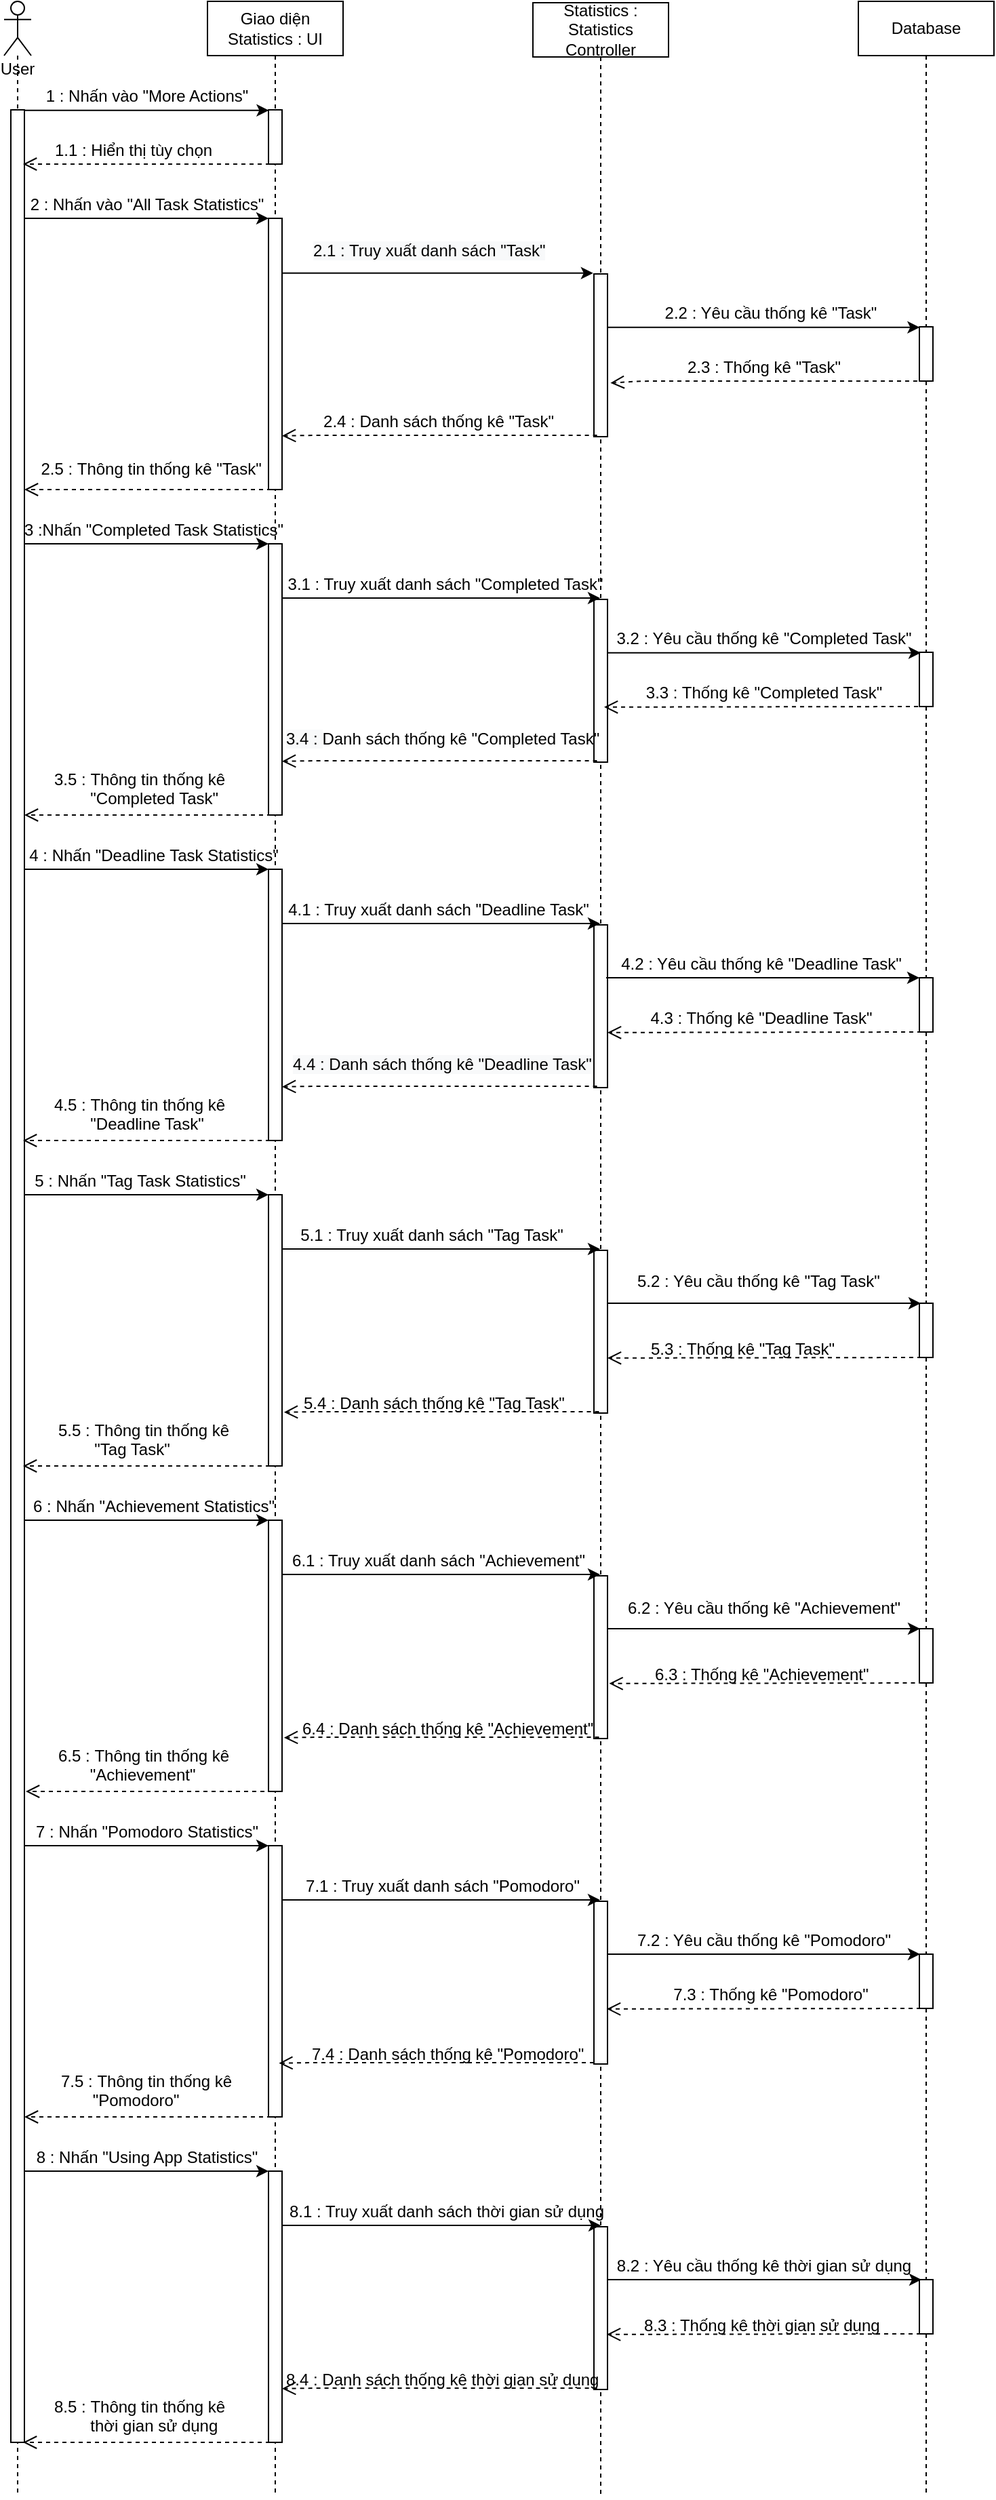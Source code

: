<mxfile version="13.6.5">
    <diagram name="Page-1" id="52a04d89-c75d-2922-d76d-85b35f80e030">
        <mxGraphModel dx="990" dy="585" grid="1" gridSize="10" guides="1" tooltips="1" connect="1" arrows="1" fold="1" page="1" pageScale="1" pageWidth="1100" pageHeight="850" background="#ffffff" math="0" shadow="0">
            <root>
                <mxCell id="0"/>
                <mxCell id="1" parent="0"/>
                <mxCell id="249" value="Database" style="shape=umlLifeline;perimeter=lifelinePerimeter;whiteSpace=wrap;html=1;container=1;collapsible=0;recursiveResize=0;outlineConnect=0;" parent="1" vertex="1">
                    <mxGeometry x="720" y="80" width="100" height="1840" as="geometry"/>
                </mxCell>
                <mxCell id="278" value="" style="html=1;points=[];perimeter=orthogonalPerimeter;" parent="249" vertex="1">
                    <mxGeometry x="45" y="240" width="10" height="40" as="geometry"/>
                </mxCell>
                <mxCell id="295" value="" style="html=1;points=[];perimeter=orthogonalPerimeter;" parent="249" vertex="1">
                    <mxGeometry x="45" y="480" width="10" height="40" as="geometry"/>
                </mxCell>
                <mxCell id="428" value="" style="html=1;points=[];perimeter=orthogonalPerimeter;" parent="249" vertex="1">
                    <mxGeometry x="45" y="720" width="10" height="40" as="geometry"/>
                </mxCell>
                <mxCell id="439" value="" style="html=1;points=[];perimeter=orthogonalPerimeter;" parent="249" vertex="1">
                    <mxGeometry x="45" y="960" width="10" height="40" as="geometry"/>
                </mxCell>
                <mxCell id="453" value="" style="html=1;points=[];perimeter=orthogonalPerimeter;" parent="249" vertex="1">
                    <mxGeometry x="45" y="1200" width="10" height="40" as="geometry"/>
                </mxCell>
                <mxCell id="465" value="" style="html=1;points=[];perimeter=orthogonalPerimeter;" parent="249" vertex="1">
                    <mxGeometry x="45" y="1440" width="10" height="40" as="geometry"/>
                </mxCell>
                <mxCell id="477" value="" style="html=1;points=[];perimeter=orthogonalPerimeter;" parent="249" vertex="1">
                    <mxGeometry x="45" y="1680" width="10" height="40" as="geometry"/>
                </mxCell>
                <mxCell id="251" value="User" style="shape=umlLifeline;participant=umlActor;perimeter=lifelinePerimeter;whiteSpace=wrap;html=1;container=1;collapsible=0;recursiveResize=0;verticalAlign=top;spacingTop=36;outlineConnect=0;" parent="1" vertex="1">
                    <mxGeometry x="90" y="80" width="20" height="1840" as="geometry"/>
                </mxCell>
                <mxCell id="259" value="" style="html=1;points=[];perimeter=orthogonalPerimeter;" parent="251" vertex="1">
                    <mxGeometry x="5" y="80" width="10" height="1720" as="geometry"/>
                </mxCell>
                <mxCell id="257" value="Giao diện Statistics : UI" style="shape=umlLifeline;perimeter=lifelinePerimeter;whiteSpace=wrap;html=1;container=1;collapsible=0;recursiveResize=0;outlineConnect=0;" parent="1" vertex="1">
                    <mxGeometry x="240" y="80" width="100" height="1840" as="geometry"/>
                </mxCell>
                <mxCell id="262" value="" style="html=1;points=[];perimeter=orthogonalPerimeter;" parent="257" vertex="1">
                    <mxGeometry x="45" y="80" width="10" height="40" as="geometry"/>
                </mxCell>
                <mxCell id="289" value="" style="html=1;points=[];perimeter=orthogonalPerimeter;" parent="257" vertex="1">
                    <mxGeometry x="45" y="400" width="10" height="200" as="geometry"/>
                </mxCell>
                <mxCell id="392" value="" style="html=1;points=[];perimeter=orthogonalPerimeter;" parent="257" vertex="1">
                    <mxGeometry x="45" y="160" width="10" height="200" as="geometry"/>
                </mxCell>
                <mxCell id="423" value="" style="html=1;points=[];perimeter=orthogonalPerimeter;" parent="257" vertex="1">
                    <mxGeometry x="45" y="640" width="10" height="200" as="geometry"/>
                </mxCell>
                <mxCell id="433" value="" style="html=1;points=[];perimeter=orthogonalPerimeter;" parent="257" vertex="1">
                    <mxGeometry x="45" y="880" width="10" height="200" as="geometry"/>
                </mxCell>
                <mxCell id="450" value="" style="html=1;points=[];perimeter=orthogonalPerimeter;" parent="257" vertex="1">
                    <mxGeometry x="45" y="1120" width="10" height="200" as="geometry"/>
                </mxCell>
                <mxCell id="461" value="" style="html=1;points=[];perimeter=orthogonalPerimeter;" parent="257" vertex="1">
                    <mxGeometry x="45" y="1360" width="10" height="200" as="geometry"/>
                </mxCell>
                <mxCell id="473" value="" style="html=1;points=[];perimeter=orthogonalPerimeter;" parent="257" vertex="1">
                    <mxGeometry x="45" y="1600" width="10" height="200" as="geometry"/>
                </mxCell>
                <mxCell id="258" value="Statistics&lt;span&gt;&amp;nbsp;: Statistics Controller&lt;/span&gt;" style="shape=umlLifeline;perimeter=lifelinePerimeter;whiteSpace=wrap;html=1;container=1;collapsible=0;recursiveResize=0;outlineConnect=0;" parent="1" vertex="1">
                    <mxGeometry x="480" y="81" width="100" height="1840" as="geometry"/>
                </mxCell>
                <mxCell id="277" value="" style="html=1;points=[];perimeter=orthogonalPerimeter;" parent="258" vertex="1">
                    <mxGeometry x="45" y="200" width="10" height="120" as="geometry"/>
                </mxCell>
                <mxCell id="292" value="" style="html=1;points=[];perimeter=orthogonalPerimeter;" parent="258" vertex="1">
                    <mxGeometry x="45" y="440" width="10" height="120" as="geometry"/>
                </mxCell>
                <mxCell id="425" value="" style="html=1;points=[];perimeter=orthogonalPerimeter;" parent="258" vertex="1">
                    <mxGeometry x="45" y="680" width="10" height="120" as="geometry"/>
                </mxCell>
                <mxCell id="435" value="" style="html=1;points=[];perimeter=orthogonalPerimeter;" parent="258" vertex="1">
                    <mxGeometry x="45" y="920" width="10" height="120" as="geometry"/>
                </mxCell>
                <mxCell id="452" value="" style="html=1;points=[];perimeter=orthogonalPerimeter;" parent="258" vertex="1">
                    <mxGeometry x="45" y="1160" width="10" height="120" as="geometry"/>
                </mxCell>
                <mxCell id="462" value="" style="html=1;points=[];perimeter=orthogonalPerimeter;" parent="258" vertex="1">
                    <mxGeometry x="45" y="1400" width="10" height="120" as="geometry"/>
                </mxCell>
                <mxCell id="474" value="" style="html=1;points=[];perimeter=orthogonalPerimeter;" parent="258" vertex="1">
                    <mxGeometry x="45" y="1640" width="10" height="120" as="geometry"/>
                </mxCell>
                <mxCell id="265" style="edgeStyle=none;rounded=0;orthogonalLoop=1;jettySize=auto;html=1;entryX=0.02;entryY=0.01;entryDx=0;entryDy=0;entryPerimeter=0;" parent="1" source="259" target="262" edge="1">
                    <mxGeometry relative="1" as="geometry"/>
                </mxCell>
                <mxCell id="266" value="&lt;span style=&quot;color: rgba(0 , 0 , 0 , 0) ; font-family: monospace ; font-size: 0px&quot;&gt;%3CmxGraphModel%3E%3Croot%3E%3CmxCell%20id%3D%220%22%2F%3E%3CmxCell%20id%3D%221%22%20parent%3D%220%22%2F%3E%3CmxCell%20id%3D%222%22%20value%3D%22%22%20style%3D%22html%3D1%3Bpoints%3D%5B%5D%3Bperimeter%3DorthogonalPerimeter%3B%22%20vertex%3D%221%22%20parent%3D%221%22%3E%3CmxGeometry%20x%3D%2295%22%20y%3D%22160%22%20width%3D%2210%22%20height%3D%2240%22%20as%3D%22geometry%22%2F%3E%3C%2FmxCell%3E%3C%2Froot%3E%3C%2FmxGraphModel%3E&lt;/span&gt;" style="text;html=1;align=center;verticalAlign=middle;resizable=0;points=[];autosize=1;" parent="1" vertex="1">
                    <mxGeometry x="170" y="130" width="20" height="20" as="geometry"/>
                </mxCell>
                <mxCell id="267" value="1 : Nhấn vào &quot;More Actions&quot;" style="text;html=1;align=center;verticalAlign=middle;resizable=0;points=[];autosize=1;" parent="1" vertex="1">
                    <mxGeometry x="110" y="140" width="170" height="20" as="geometry"/>
                </mxCell>
                <mxCell id="270" value="1.1 : Hiển thị tùy chọn" style="text;html=1;align=center;verticalAlign=middle;resizable=0;points=[];autosize=1;" parent="1" vertex="1">
                    <mxGeometry x="120" y="180" width="130" height="20" as="geometry"/>
                </mxCell>
                <mxCell id="272" value="&lt;span style=&quot;color: rgba(0 , 0 , 0 , 0) ; font-family: monospace ; font-size: 0px&quot;&gt;%3CmxGraphModel%3E%3Croot%3E%3CmxCell%20id%3D%220%22%2F%3E%3CmxCell%20id%3D%221%22%20parent%3D%220%22%2F%3E%3CmxCell%20id%3D%222%22%20value%3D%22luaChonCuaNguoiDung()%22%20style%3D%22text%3Bhtml%3D1%3Balign%3Dcenter%3BverticalAlign%3Dmiddle%3Bresizable%3D0%3Bpoints%3D%5B%5D%3Bautosize%3D1%3B%22%20vertex%3D%221%22%20parent%3D%221%22%3E%3CmxGeometry%20x%3D%22115%22%20y%3D%22340%22%20width%3D%22150%22%20height%3D%2220%22%20as%3D%22geometry%22%2F%3E%3C%2FmxCell%3E%3C%2Froot%3E%3C%2FmxGraphModel%3E&lt;/span&gt;" style="text;html=1;align=center;verticalAlign=middle;resizable=0;points=[];autosize=1;" parent="1" vertex="1">
                    <mxGeometry x="190" y="220" width="20" height="20" as="geometry"/>
                </mxCell>
                <mxCell id="273" value="2 : Nhấn vào &quot;All Task Statistics&quot;" style="text;html=1;align=center;verticalAlign=middle;resizable=0;points=[];autosize=1;" parent="1" vertex="1">
                    <mxGeometry x="100" y="220" width="190" height="20" as="geometry"/>
                </mxCell>
                <mxCell id="275" style="edgeStyle=none;rounded=0;orthogonalLoop=1;jettySize=auto;html=1;entryX=-0.06;entryY=1.01;entryDx=0;entryDy=0;entryPerimeter=0;exitX=0.98;exitY=0.202;exitDx=0;exitDy=0;exitPerimeter=0;" parent="1" source="392" edge="1">
                    <mxGeometry relative="1" as="geometry">
                        <mxPoint x="524.4" y="280.4" as="targetPoint"/>
                        <mxPoint x="300" y="280" as="sourcePoint"/>
                    </mxGeometry>
                </mxCell>
                <mxCell id="279" style="edgeStyle=none;rounded=0;orthogonalLoop=1;jettySize=auto;html=1;entryX=0.02;entryY=0.01;entryDx=0;entryDy=0;entryPerimeter=0;" parent="1" source="277" target="278" edge="1">
                    <mxGeometry relative="1" as="geometry">
                        <mxPoint x="750" y="323" as="targetPoint"/>
                    </mxGeometry>
                </mxCell>
                <mxCell id="281" value="2.2 : Yêu cầu thống kê &quot;Task&quot;" style="text;html=1;align=center;verticalAlign=middle;resizable=0;points=[];autosize=1;" parent="1" vertex="1">
                    <mxGeometry x="570" y="300" width="170" height="20" as="geometry"/>
                </mxCell>
                <mxCell id="284" value="" style="html=1;verticalAlign=bottom;endArrow=open;dashed=1;endSize=8;entryX=1.22;entryY=0.67;entryDx=0;entryDy=0;entryPerimeter=0;" parent="1" source="249" target="277" edge="1">
                    <mxGeometry relative="1" as="geometry">
                        <mxPoint x="640" y="360" as="sourcePoint"/>
                        <mxPoint x="540" y="360" as="targetPoint"/>
                        <Array as="points">
                            <mxPoint x="560" y="360"/>
                        </Array>
                    </mxGeometry>
                </mxCell>
                <mxCell id="285" value="2.3 : Thống kê &quot;Task&quot;" style="text;html=1;align=center;verticalAlign=middle;resizable=0;points=[];autosize=1;" parent="1" vertex="1">
                    <mxGeometry x="585" y="340" width="130" height="20" as="geometry"/>
                </mxCell>
                <mxCell id="288" value="2.5 :&amp;nbsp;&lt;span style=&quot;font-family: &amp;#34;helvetica&amp;#34; ; text-align: left&quot;&gt;Thông tin&amp;nbsp;&lt;/span&gt;&lt;span style=&quot;font-family: &amp;#34;helvetica&amp;#34; ; text-align: left&quot;&gt;thống kê&lt;/span&gt;&amp;nbsp;&quot;Task&quot;" style="text;html=1;align=center;verticalAlign=middle;resizable=0;points=[];autosize=1;" parent="1" vertex="1">
                    <mxGeometry x="107.5" y="415" width="180" height="20" as="geometry"/>
                </mxCell>
                <mxCell id="290" style="edgeStyle=none;rounded=0;orthogonalLoop=1;jettySize=auto;html=1;" parent="1" target="289" edge="1">
                    <mxGeometry relative="1" as="geometry">
                        <mxPoint x="105" y="480" as="sourcePoint"/>
                    </mxGeometry>
                </mxCell>
                <mxCell id="291" value="3 :Nhấn &quot;Completed Task Statistics&quot;" style="text;html=1;align=center;verticalAlign=middle;resizable=0;points=[];autosize=1;" parent="1" vertex="1">
                    <mxGeometry x="95" y="460" width="210" height="20" as="geometry"/>
                </mxCell>
                <mxCell id="293" style="edgeStyle=none;rounded=0;orthogonalLoop=1;jettySize=auto;html=1;" parent="1" source="289" target="258" edge="1">
                    <mxGeometry relative="1" as="geometry">
                        <mxPoint x="530" y="530" as="targetPoint"/>
                        <Array as="points">
                            <mxPoint x="410" y="520"/>
                        </Array>
                    </mxGeometry>
                </mxCell>
                <mxCell id="294" value="&lt;span style=&quot;font-family: &amp;#34;helvetica&amp;#34;&quot;&gt;3.1 : Truy xuất danh sách &quot;Completed Task&quot;&lt;/span&gt;" style="text;html=1;align=center;verticalAlign=middle;resizable=0;points=[];autosize=1;" parent="1" vertex="1">
                    <mxGeometry x="290" y="500" width="250" height="20" as="geometry"/>
                </mxCell>
                <mxCell id="296" style="edgeStyle=none;rounded=0;orthogonalLoop=1;jettySize=auto;html=1;entryX=0.1;entryY=0.01;entryDx=0;entryDy=0;entryPerimeter=0;" parent="1" source="292" target="295" edge="1">
                    <mxGeometry relative="1" as="geometry"/>
                </mxCell>
                <mxCell id="297" value="3.2 : Yêu cầu thống kê &quot;Completed Task&quot;" style="text;html=1;align=center;verticalAlign=middle;resizable=0;points=[];autosize=1;" parent="1" vertex="1">
                    <mxGeometry x="535" y="540" width="230" height="20" as="geometry"/>
                </mxCell>
                <mxCell id="300" value="" style="html=1;verticalAlign=bottom;endArrow=open;dashed=1;endSize=8;entryX=0.58;entryY=0.01;entryDx=0;entryDy=0;entryPerimeter=0;" parent="1" edge="1">
                    <mxGeometry relative="1" as="geometry">
                        <mxPoint x="770" y="600" as="sourcePoint"/>
                        <mxPoint x="532.5" y="600.4" as="targetPoint"/>
                        <Array as="points"/>
                    </mxGeometry>
                </mxCell>
                <mxCell id="302" value="3.3 : Thống kê &quot;Completed Task&quot;" style="text;html=1;align=center;verticalAlign=middle;resizable=0;points=[];autosize=1;" parent="1" vertex="1">
                    <mxGeometry x="555" y="580" width="190" height="20" as="geometry"/>
                </mxCell>
                <mxCell id="387" value="" style="html=1;verticalAlign=bottom;endArrow=open;dashed=1;endSize=8;" parent="1" edge="1">
                    <mxGeometry relative="1" as="geometry">
                        <mxPoint x="286" y="200" as="sourcePoint"/>
                        <mxPoint x="104" y="200" as="targetPoint"/>
                        <Array as="points"/>
                    </mxGeometry>
                </mxCell>
                <mxCell id="389" style="edgeStyle=none;rounded=0;orthogonalLoop=1;jettySize=auto;html=1;entryX=0.02;entryY=0.01;entryDx=0;entryDy=0;entryPerimeter=0;" parent="1" edge="1">
                    <mxGeometry relative="1" as="geometry">
                        <mxPoint x="104.8" y="240.0" as="sourcePoint"/>
                        <mxPoint x="285.0" y="240.0" as="targetPoint"/>
                    </mxGeometry>
                </mxCell>
                <mxCell id="390" value="" style="html=1;verticalAlign=bottom;endArrow=open;dashed=1;endSize=8;" parent="1" edge="1">
                    <mxGeometry relative="1" as="geometry">
                        <mxPoint x="287" y="440" as="sourcePoint"/>
                        <mxPoint x="105" y="440" as="targetPoint"/>
                        <Array as="points"/>
                    </mxGeometry>
                </mxCell>
                <mxCell id="399" value="&lt;span style=&quot;text-align: center&quot;&gt;3.5 :&amp;nbsp;&lt;/span&gt;&lt;span style=&quot;font-family: &amp;#34;helvetica&amp;#34;&quot;&gt;Thông tin&amp;nbsp;&lt;/span&gt;&lt;span style=&quot;font-family: &amp;#34;helvetica&amp;#34;&quot;&gt;thống kê&amp;nbsp; &amp;nbsp; &amp;nbsp; &amp;nbsp; &amp;nbsp; &amp;nbsp; &quot;Completed Task&quot;&lt;/span&gt;" style="text;whiteSpace=wrap;html=1;" parent="1" vertex="1">
                    <mxGeometry x="125" y="640" width="140" height="40" as="geometry"/>
                </mxCell>
                <mxCell id="400" value="" style="html=1;verticalAlign=bottom;endArrow=open;dashed=1;endSize=8;" parent="1" edge="1">
                    <mxGeometry relative="1" as="geometry">
                        <mxPoint x="287" y="680" as="sourcePoint"/>
                        <mxPoint x="105" y="680" as="targetPoint"/>
                        <Array as="points"/>
                    </mxGeometry>
                </mxCell>
                <mxCell id="418" value="" style="html=1;verticalAlign=bottom;endArrow=open;dashed=1;endSize=8;entryX=1.22;entryY=0.67;entryDx=0;entryDy=0;entryPerimeter=0;" parent="1" edge="1">
                    <mxGeometry relative="1" as="geometry">
                        <mxPoint x="527.3" y="400" as="sourcePoint"/>
                        <mxPoint x="295.0" y="400.4" as="targetPoint"/>
                        <Array as="points">
                            <mxPoint x="317.8" y="400"/>
                        </Array>
                    </mxGeometry>
                </mxCell>
                <mxCell id="419" value="2.4 : Danh sách thống kê &quot;Task&quot;" style="text;html=1;align=center;verticalAlign=middle;resizable=0;points=[];autosize=1;" parent="1" vertex="1">
                    <mxGeometry x="315" y="380" width="190" height="20" as="geometry"/>
                </mxCell>
                <mxCell id="421" value="" style="html=1;verticalAlign=bottom;endArrow=open;dashed=1;endSize=8;entryX=1.22;entryY=0.67;entryDx=0;entryDy=0;entryPerimeter=0;" parent="1" edge="1">
                    <mxGeometry relative="1" as="geometry">
                        <mxPoint x="527.3" y="640" as="sourcePoint"/>
                        <mxPoint x="295" y="640.4" as="targetPoint"/>
                        <Array as="points">
                            <mxPoint x="317.8" y="640"/>
                        </Array>
                    </mxGeometry>
                </mxCell>
                <mxCell id="306" value="4 : Nhấn &quot;Deadline Task Statistics&quot;" style="text;html=1;align=center;verticalAlign=middle;resizable=0;points=[];autosize=1;" parent="1" vertex="1">
                    <mxGeometry x="100" y="700" width="200" height="20" as="geometry"/>
                </mxCell>
                <mxCell id="314" value="4.2 : Yêu cầu thống kê &quot;Deadline Task&quot;" style="text;html=1;align=center;verticalAlign=middle;resizable=0;points=[];autosize=1;" parent="1" vertex="1">
                    <mxGeometry x="537.5" y="780" width="220" height="20" as="geometry"/>
                </mxCell>
                <mxCell id="318" value="4.3 : Thống kê &quot;Deadline Task&quot;" style="text;html=1;align=center;verticalAlign=middle;resizable=0;points=[];autosize=1;" parent="1" vertex="1">
                    <mxGeometry x="557.5" y="820" width="180" height="20" as="geometry"/>
                </mxCell>
                <mxCell id="322" value="5 : Nhấn &quot;Tag Task Statistics&quot;" style="text;html=1;align=center;verticalAlign=middle;resizable=0;points=[];autosize=1;" parent="1" vertex="1">
                    <mxGeometry x="105" y="940" width="170" height="20" as="geometry"/>
                </mxCell>
                <mxCell id="325" value="&lt;span style=&quot;font-family: &amp;#34;helvetica&amp;#34;&quot;&gt;5.1 : Truy xuất danh sách &quot;Tag Task&quot;&lt;/span&gt;" style="text;html=1;align=center;verticalAlign=middle;resizable=0;points=[];autosize=1;" parent="1" vertex="1">
                    <mxGeometry x="300" y="980" width="210" height="20" as="geometry"/>
                </mxCell>
                <mxCell id="328" value="&lt;span style=&quot;text-align: center&quot;&gt;5.2 : Yêu cầu thống kê &quot;Tag Task&quot;&lt;/span&gt;" style="text;whiteSpace=wrap;html=1;" parent="1" vertex="1">
                    <mxGeometry x="555" y="1010" width="210" height="30" as="geometry"/>
                </mxCell>
                <mxCell id="335" value="6 : Nhấn &quot;Achievement Statistics&quot;" style="text;html=1;align=center;verticalAlign=middle;resizable=0;points=[];autosize=1;" parent="1" vertex="1">
                    <mxGeometry x="105" y="1180" width="190" height="20" as="geometry"/>
                </mxCell>
                <mxCell id="348" value="&lt;span style=&quot;font-family: &amp;#34;helvetica&amp;#34;&quot;&gt;6.1 : Truy xuất danh sách &quot;Achievement&quot;&lt;/span&gt;" style="text;html=1;align=center;verticalAlign=middle;resizable=0;points=[];autosize=1;" parent="1" vertex="1">
                    <mxGeometry x="295" y="1220" width="230" height="20" as="geometry"/>
                </mxCell>
                <mxCell id="351" value="&lt;span&gt;6.2 : Yêu cầu thống kê &quot;Achievement&quot;&lt;/span&gt;" style="text;html=1;align=center;verticalAlign=middle;resizable=0;points=[];autosize=1;" parent="1" vertex="1">
                    <mxGeometry x="540" y="1255" width="220" height="20" as="geometry"/>
                </mxCell>
                <mxCell id="355" value="&lt;span style=&quot;text-align: center&quot;&gt;6.3 : Thống kê &quot;Achievement&quot;&lt;/span&gt;" style="text;whiteSpace=wrap;html=1;" parent="1" vertex="1">
                    <mxGeometry x="567.5" y="1300" width="185" height="30" as="geometry"/>
                </mxCell>
                <mxCell id="359" value="&lt;span style=&quot;color: rgba(0 , 0 , 0 , 0) ; font-family: monospace ; font-size: 0px&quot;&gt;%3CmxGraphModel%3E%3Croot%3E%3CmxCell%20id%3D%220%22%2F%3E%3CmxCell%20id%3D%221%22%20parent%3D%220%22%2F%3E%3CmxCell%20id%3D%222%22%20value%3D%22%22%20style%3D%22html%3D1%3Bpoints%3D%5B%5D%3Bperimeter%3DorthogonalPerimeter%3B%22%20vertex%3D%221%22%20parent%3D%221%22%3E%3CmxGeometry%20x%3D%2295%22%20y%3D%221200%22%20width%3D%2210%22%20height%3D%2240%22%20as%3D%22geometry%22%2F%3E%3C%2FmxCell%3E%3C%2Froot%3E%3C%2FmxGraphModel%3E&lt;/span&gt;" style="text;html=1;align=center;verticalAlign=middle;resizable=0;points=[];autosize=1;" parent="1" vertex="1">
                    <mxGeometry x="167" y="1770" width="20" height="20" as="geometry"/>
                </mxCell>
                <mxCell id="360" value="7 : Nhấn &quot;Pomodoro Statistics&quot;" style="text;html=1;align=center;verticalAlign=middle;resizable=0;points=[];autosize=1;" parent="1" vertex="1">
                    <mxGeometry x="105" y="1420" width="180" height="20" as="geometry"/>
                </mxCell>
                <mxCell id="363" value="&lt;span style=&quot;font-family: &amp;#34;helvetica&amp;#34;&quot;&gt;7.1 : Truy xuất danh sách &quot;Pomodoro&quot;&lt;/span&gt;" style="text;html=1;align=center;verticalAlign=middle;resizable=0;points=[];autosize=1;" parent="1" vertex="1">
                    <mxGeometry x="302.5" y="1460" width="220" height="20" as="geometry"/>
                </mxCell>
                <mxCell id="367" value="7.2 : Yêu cầu thống kê &quot;Pomodoro&quot;" style="text;html=1;align=center;verticalAlign=middle;resizable=0;points=[];autosize=1;" parent="1" vertex="1">
                    <mxGeometry x="550" y="1500" width="200" height="20" as="geometry"/>
                </mxCell>
                <mxCell id="371" value="&lt;span&gt;7.3 : Thống kê &quot;Pomodoro&quot;&lt;/span&gt;" style="text;html=1;align=center;verticalAlign=middle;resizable=0;points=[];autosize=1;" parent="1" vertex="1">
                    <mxGeometry x="575" y="1540" width="160" height="20" as="geometry"/>
                </mxCell>
                <mxCell id="375" value="8 : Nhấn &quot;Using App Statistics&quot;" style="text;html=1;align=center;verticalAlign=middle;resizable=0;points=[];autosize=1;" parent="1" vertex="1">
                    <mxGeometry x="105" y="1660" width="180" height="20" as="geometry"/>
                </mxCell>
                <mxCell id="379" value="&lt;span style=&quot;font-family: &amp;#34;helvetica&amp;#34;&quot;&gt;8.1 : Truy xuất danh sách thời gian sử dụng&lt;/span&gt;" style="text;html=1;align=center;verticalAlign=middle;resizable=0;points=[];autosize=1;" parent="1" vertex="1">
                    <mxGeometry x="290.63" y="1700" width="250" height="20" as="geometry"/>
                </mxCell>
                <mxCell id="382" value="8.2 : Yêu cầu thống kê thời gian sử dụng" style="text;html=1;align=center;verticalAlign=middle;resizable=0;points=[];autosize=1;" parent="1" vertex="1">
                    <mxGeometry x="535" y="1740" width="230" height="20" as="geometry"/>
                </mxCell>
                <mxCell id="402" value="&lt;span style=&quot;text-align: center&quot;&gt;4.5 :&amp;nbsp;&lt;/span&gt;&lt;span style=&quot;font-family: &amp;#34;helvetica&amp;#34;&quot;&gt;Thông tin&amp;nbsp;&lt;/span&gt;&lt;span style=&quot;font-family: &amp;#34;helvetica&amp;#34;&quot;&gt;thống kê&amp;nbsp; &amp;nbsp; &amp;nbsp; &amp;nbsp; &amp;nbsp; &amp;nbsp; &amp;nbsp; &quot;Deadline Task&quot;&lt;/span&gt;" style="text;whiteSpace=wrap;html=1;" parent="1" vertex="1">
                    <mxGeometry x="125" y="880" width="150" height="30" as="geometry"/>
                </mxCell>
                <mxCell id="403" value="" style="html=1;verticalAlign=bottom;endArrow=open;dashed=1;endSize=8;" parent="1" edge="1">
                    <mxGeometry relative="1" as="geometry">
                        <mxPoint x="286" y="920" as="sourcePoint"/>
                        <mxPoint x="104" y="920" as="targetPoint"/>
                        <Array as="points"/>
                    </mxGeometry>
                </mxCell>
                <mxCell id="416" value="&lt;span style=&quot;text-align: center&quot;&gt;8.3 : Thống kê thời gian sử dụng&lt;/span&gt;" style="text;whiteSpace=wrap;html=1;" parent="1" vertex="1">
                    <mxGeometry x="560" y="1780" width="180" height="30" as="geometry"/>
                </mxCell>
                <mxCell id="310" value="&lt;span style=&quot;font-family: &amp;#34;helvetica&amp;#34;&quot;&gt;4.1 : Truy xuất danh sách &quot;Deadline Task&quot;&lt;/span&gt;" style="text;html=1;align=center;verticalAlign=middle;resizable=0;points=[];autosize=1;" parent="1" vertex="1">
                    <mxGeometry x="290" y="740" width="240" height="20" as="geometry"/>
                </mxCell>
                <mxCell id="422" value="&lt;span style=&quot;color: rgb(0 , 0 , 0) ; font-family: &amp;#34;helvetica&amp;#34; ; font-size: 12px ; font-style: normal ; font-weight: 400 ; letter-spacing: normal ; text-align: center ; text-indent: 0px ; text-transform: none ; word-spacing: 0px ; background-color: rgb(248 , 249 , 250) ; display: inline ; float: none&quot;&gt;3.4 :&amp;nbsp;&lt;/span&gt;&lt;span style=&quot;font-family: &amp;#34;helvetica&amp;#34; ; text-align: center&quot;&gt;Danh sách thống kê &quot;Completed Task&quot;&lt;/span&gt;" style="text;whiteSpace=wrap;html=1;" parent="1" vertex="1">
                    <mxGeometry x="296.25" y="610" width="238.75" height="30" as="geometry"/>
                </mxCell>
                <mxCell id="424" style="edgeStyle=none;rounded=0;orthogonalLoop=1;jettySize=auto;html=1;" parent="1" edge="1">
                    <mxGeometry relative="1" as="geometry">
                        <mxPoint x="105" y="720" as="sourcePoint"/>
                        <mxPoint x="285" y="720" as="targetPoint"/>
                    </mxGeometry>
                </mxCell>
                <mxCell id="426" style="edgeStyle=none;rounded=0;orthogonalLoop=1;jettySize=auto;html=1;" parent="1" edge="1">
                    <mxGeometry relative="1" as="geometry">
                        <mxPoint x="295" y="760" as="sourcePoint"/>
                        <mxPoint x="529.5" y="760" as="targetPoint"/>
                        <Array as="points">
                            <mxPoint x="410" y="760"/>
                        </Array>
                    </mxGeometry>
                </mxCell>
                <mxCell id="427" style="edgeStyle=none;rounded=0;orthogonalLoop=1;jettySize=auto;html=1;entryX=0.1;entryY=0.01;entryDx=0;entryDy=0;entryPerimeter=0;" parent="1" edge="1">
                    <mxGeometry relative="1" as="geometry">
                        <mxPoint x="534" y="800.0" as="sourcePoint"/>
                        <mxPoint x="765" y="800.0" as="targetPoint"/>
                    </mxGeometry>
                </mxCell>
                <mxCell id="429" value="" style="html=1;verticalAlign=bottom;endArrow=open;dashed=1;endSize=8;entryX=0.58;entryY=0.01;entryDx=0;entryDy=0;entryPerimeter=0;" parent="1" edge="1">
                    <mxGeometry relative="1" as="geometry">
                        <mxPoint x="772.5" y="840" as="sourcePoint"/>
                        <mxPoint x="535" y="840.4" as="targetPoint"/>
                        <Array as="points"/>
                    </mxGeometry>
                </mxCell>
                <mxCell id="431" value="" style="html=1;verticalAlign=bottom;endArrow=open;dashed=1;endSize=8;entryX=1.22;entryY=0.67;entryDx=0;entryDy=0;entryPerimeter=0;" parent="1" edge="1">
                    <mxGeometry relative="1" as="geometry">
                        <mxPoint x="527.3" y="880" as="sourcePoint"/>
                        <mxPoint x="295" y="880.4" as="targetPoint"/>
                        <Array as="points">
                            <mxPoint x="317.8" y="880"/>
                        </Array>
                    </mxGeometry>
                </mxCell>
                <mxCell id="432" value="&lt;span style=&quot;color: rgb(0 , 0 , 0) ; font-family: &amp;#34;helvetica&amp;#34; ; font-size: 12px ; font-style: normal ; font-weight: 400 ; letter-spacing: normal ; text-align: center ; text-indent: 0px ; text-transform: none ; word-spacing: 0px ; background-color: rgb(248 , 249 , 250) ; display: inline ; float: none&quot;&gt;4.4 : Danh sách thống kê &quot;Deadline Task&quot;&lt;/span&gt;" style="text;whiteSpace=wrap;html=1;" parent="1" vertex="1">
                    <mxGeometry x="301.25" y="850" width="228.75" height="30" as="geometry"/>
                </mxCell>
                <mxCell id="434" style="edgeStyle=none;rounded=0;orthogonalLoop=1;jettySize=auto;html=1;" parent="1" edge="1">
                    <mxGeometry relative="1" as="geometry">
                        <mxPoint x="105" y="960" as="sourcePoint"/>
                        <mxPoint x="285" y="960" as="targetPoint"/>
                    </mxGeometry>
                </mxCell>
                <mxCell id="436" style="edgeStyle=none;rounded=0;orthogonalLoop=1;jettySize=auto;html=1;" parent="1" edge="1">
                    <mxGeometry relative="1" as="geometry">
                        <mxPoint x="295" y="1000" as="sourcePoint"/>
                        <mxPoint x="529.5" y="1000" as="targetPoint"/>
                        <Array as="points">
                            <mxPoint x="410" y="1000"/>
                        </Array>
                    </mxGeometry>
                </mxCell>
                <mxCell id="438" style="edgeStyle=none;rounded=0;orthogonalLoop=1;jettySize=auto;html=1;entryX=0.1;entryY=0.01;entryDx=0;entryDy=0;entryPerimeter=0;" parent="1" edge="1">
                    <mxGeometry relative="1" as="geometry">
                        <mxPoint x="535" y="1040" as="sourcePoint"/>
                        <mxPoint x="766" y="1040" as="targetPoint"/>
                    </mxGeometry>
                </mxCell>
                <mxCell id="440" value="&lt;span style=&quot;text-align: center&quot;&gt;5.3 : Thống kê &quot;Tag Task&quot;&lt;/span&gt;" style="text;whiteSpace=wrap;html=1;" parent="1" vertex="1">
                    <mxGeometry x="565" y="1060" width="170" height="30" as="geometry"/>
                </mxCell>
                <mxCell id="441" value="" style="html=1;verticalAlign=bottom;endArrow=open;dashed=1;endSize=8;entryX=0.58;entryY=0.01;entryDx=0;entryDy=0;entryPerimeter=0;" parent="1" edge="1">
                    <mxGeometry relative="1" as="geometry">
                        <mxPoint x="772.5" y="1080" as="sourcePoint"/>
                        <mxPoint x="535" y="1080.4" as="targetPoint"/>
                        <Array as="points"/>
                    </mxGeometry>
                </mxCell>
                <mxCell id="443" value="&lt;span style=&quot;font-family: &amp;#34;helvetica&amp;#34; ; text-align: center&quot;&gt;5.4 : Danh sách thống kê &quot;Tag Task&quot;&lt;/span&gt;" style="text;whiteSpace=wrap;html=1;" parent="1" vertex="1">
                    <mxGeometry x="308.5" y="1100" width="222.5" height="30" as="geometry"/>
                </mxCell>
                <mxCell id="445" value="" style="html=1;verticalAlign=bottom;endArrow=open;dashed=1;endSize=8;entryX=1.22;entryY=0.67;entryDx=0;entryDy=0;entryPerimeter=0;" parent="1" edge="1">
                    <mxGeometry relative="1" as="geometry">
                        <mxPoint x="528.75" y="1120" as="sourcePoint"/>
                        <mxPoint x="296.45" y="1120.4" as="targetPoint"/>
                        <Array as="points">
                            <mxPoint x="319.25" y="1120"/>
                        </Array>
                    </mxGeometry>
                </mxCell>
                <mxCell id="446" value="&lt;span style=&quot;text-align: center&quot;&gt;5.5 :&amp;nbsp;&lt;/span&gt;&lt;span style=&quot;font-family: &amp;#34;helvetica&amp;#34;&quot;&gt;Thông tin&amp;nbsp;&lt;/span&gt;&lt;span style=&quot;font-family: &amp;#34;helvetica&amp;#34;&quot;&gt;thống kê&amp;nbsp; &amp;nbsp; &amp;nbsp; &amp;nbsp; &amp;nbsp; &quot;Tag Task&quot;&lt;/span&gt;" style="text;whiteSpace=wrap;html=1;" parent="1" vertex="1">
                    <mxGeometry x="127.5" y="1120" width="135" height="30" as="geometry"/>
                </mxCell>
                <mxCell id="447" value="" style="html=1;verticalAlign=bottom;endArrow=open;dashed=1;endSize=8;" parent="1" edge="1">
                    <mxGeometry relative="1" as="geometry">
                        <mxPoint x="286" y="1160" as="sourcePoint"/>
                        <mxPoint x="104" y="1160" as="targetPoint"/>
                        <Array as="points"/>
                    </mxGeometry>
                </mxCell>
                <mxCell id="448" style="edgeStyle=none;rounded=0;orthogonalLoop=1;jettySize=auto;html=1;" parent="1" edge="1">
                    <mxGeometry relative="1" as="geometry">
                        <mxPoint x="105" y="1200" as="sourcePoint"/>
                        <mxPoint x="285" y="1200" as="targetPoint"/>
                    </mxGeometry>
                </mxCell>
                <mxCell id="451" style="edgeStyle=none;rounded=0;orthogonalLoop=1;jettySize=auto;html=1;" parent="1" edge="1">
                    <mxGeometry relative="1" as="geometry">
                        <mxPoint x="295" y="1240" as="sourcePoint"/>
                        <mxPoint x="529.5" y="1240" as="targetPoint"/>
                        <Array as="points">
                            <mxPoint x="410" y="1240"/>
                        </Array>
                    </mxGeometry>
                </mxCell>
                <mxCell id="454" style="edgeStyle=none;rounded=0;orthogonalLoop=1;jettySize=auto;html=1;entryX=0.1;entryY=0.01;entryDx=0;entryDy=0;entryPerimeter=0;" parent="1" edge="1">
                    <mxGeometry relative="1" as="geometry">
                        <mxPoint x="534.5" y="1280" as="sourcePoint"/>
                        <mxPoint x="765.5" y="1280" as="targetPoint"/>
                    </mxGeometry>
                </mxCell>
                <mxCell id="455" value="" style="html=1;verticalAlign=bottom;endArrow=open;dashed=1;endSize=8;entryX=0.58;entryY=0.01;entryDx=0;entryDy=0;entryPerimeter=0;" parent="1" edge="1">
                    <mxGeometry relative="1" as="geometry">
                        <mxPoint x="773.75" y="1320" as="sourcePoint"/>
                        <mxPoint x="536.25" y="1320.4" as="targetPoint"/>
                        <Array as="points"/>
                    </mxGeometry>
                </mxCell>
                <mxCell id="456" value="&lt;span style=&quot;font-family: &amp;#34;helvetica&amp;#34; ; text-align: center&quot;&gt;6.4 : Danh sách thống kê &quot;Achievement&quot;&lt;/span&gt;" style="text;whiteSpace=wrap;html=1;" parent="1" vertex="1">
                    <mxGeometry x="307.5" y="1340" width="220.5" height="30" as="geometry"/>
                </mxCell>
                <mxCell id="457" value="" style="html=1;verticalAlign=bottom;endArrow=open;dashed=1;endSize=8;entryX=1.22;entryY=0.67;entryDx=0;entryDy=0;entryPerimeter=0;" parent="1" edge="1">
                    <mxGeometry relative="1" as="geometry">
                        <mxPoint x="528.75" y="1360" as="sourcePoint"/>
                        <mxPoint x="296.45" y="1360.4" as="targetPoint"/>
                        <Array as="points">
                            <mxPoint x="319.25" y="1360"/>
                        </Array>
                    </mxGeometry>
                </mxCell>
                <mxCell id="458" value="&lt;span style=&quot;text-align: center&quot;&gt;6.5 :&amp;nbsp;&lt;/span&gt;&lt;span style=&quot;font-family: &amp;#34;helvetica&amp;#34;&quot;&gt;Thông tin&amp;nbsp;&lt;/span&gt;&lt;span style=&quot;font-family: &amp;#34;helvetica&amp;#34;&quot;&gt;thống kê&amp;nbsp; &amp;nbsp; &amp;nbsp; &amp;nbsp; &amp;nbsp; &amp;nbsp; &amp;nbsp;&quot;Achievement&quot;&lt;/span&gt;" style="text;whiteSpace=wrap;html=1;" parent="1" vertex="1">
                    <mxGeometry x="127.5" y="1360" width="145" height="30" as="geometry"/>
                </mxCell>
                <mxCell id="459" value="" style="html=1;verticalAlign=bottom;endArrow=open;dashed=1;endSize=8;" parent="1" edge="1">
                    <mxGeometry relative="1" as="geometry">
                        <mxPoint x="288" y="1400" as="sourcePoint"/>
                        <mxPoint x="106" y="1400" as="targetPoint"/>
                        <Array as="points"/>
                    </mxGeometry>
                </mxCell>
                <mxCell id="460" style="edgeStyle=none;rounded=0;orthogonalLoop=1;jettySize=auto;html=1;" parent="1" edge="1">
                    <mxGeometry relative="1" as="geometry">
                        <mxPoint x="105" y="1440" as="sourcePoint"/>
                        <mxPoint x="285" y="1440" as="targetPoint"/>
                    </mxGeometry>
                </mxCell>
                <mxCell id="463" style="edgeStyle=none;rounded=0;orthogonalLoop=1;jettySize=auto;html=1;" parent="1" edge="1">
                    <mxGeometry relative="1" as="geometry">
                        <mxPoint x="295" y="1480" as="sourcePoint"/>
                        <mxPoint x="529.5" y="1480" as="targetPoint"/>
                        <Array as="points">
                            <mxPoint x="410" y="1480"/>
                        </Array>
                    </mxGeometry>
                </mxCell>
                <mxCell id="464" style="edgeStyle=none;rounded=0;orthogonalLoop=1;jettySize=auto;html=1;entryX=0.1;entryY=0.01;entryDx=0;entryDy=0;entryPerimeter=0;" parent="1" edge="1">
                    <mxGeometry relative="1" as="geometry">
                        <mxPoint x="534.5" y="1520" as="sourcePoint"/>
                        <mxPoint x="765.5" y="1520" as="targetPoint"/>
                    </mxGeometry>
                </mxCell>
                <mxCell id="466" value="" style="html=1;verticalAlign=bottom;endArrow=open;dashed=1;endSize=8;entryX=0.58;entryY=0.01;entryDx=0;entryDy=0;entryPerimeter=0;" parent="1" edge="1">
                    <mxGeometry relative="1" as="geometry">
                        <mxPoint x="772" y="1560" as="sourcePoint"/>
                        <mxPoint x="534.5" y="1560.4" as="targetPoint"/>
                        <Array as="points"/>
                    </mxGeometry>
                </mxCell>
                <mxCell id="467" value="&lt;span style=&quot;font-family: &amp;#34;helvetica&amp;#34; ; text-align: center&quot;&gt;7.4 : Danh sách thống kê &quot;Pomodoro&quot;&lt;/span&gt;" style="text;whiteSpace=wrap;html=1;" parent="1" vertex="1">
                    <mxGeometry x="314.5" y="1580" width="220.5" height="30" as="geometry"/>
                </mxCell>
                <mxCell id="468" value="" style="html=1;verticalAlign=bottom;endArrow=open;dashed=1;endSize=8;entryX=1.22;entryY=0.67;entryDx=0;entryDy=0;entryPerimeter=0;" parent="1" edge="1">
                    <mxGeometry relative="1" as="geometry">
                        <mxPoint x="525" y="1600" as="sourcePoint"/>
                        <mxPoint x="292.7" y="1600.4" as="targetPoint"/>
                        <Array as="points">
                            <mxPoint x="315.5" y="1600"/>
                        </Array>
                    </mxGeometry>
                </mxCell>
                <mxCell id="470" value="&lt;span style=&quot;text-align: center&quot;&gt;7.5 :&amp;nbsp;&lt;/span&gt;&lt;span style=&quot;font-family: &amp;#34;helvetica&amp;#34;&quot;&gt;Thông tin&amp;nbsp;&lt;/span&gt;&lt;span style=&quot;font-family: &amp;#34;helvetica&amp;#34;&quot;&gt;thống kê&amp;nbsp; &amp;nbsp; &amp;nbsp; &amp;nbsp; &amp;nbsp; &amp;nbsp;&quot;Pomodoro&quot;&lt;/span&gt;" style="text;whiteSpace=wrap;html=1;" parent="1" vertex="1">
                    <mxGeometry x="130" y="1600" width="140" height="30" as="geometry"/>
                </mxCell>
                <mxCell id="471" value="" style="html=1;verticalAlign=bottom;endArrow=open;dashed=1;endSize=8;" parent="1" edge="1">
                    <mxGeometry relative="1" as="geometry">
                        <mxPoint x="287" y="1640" as="sourcePoint"/>
                        <mxPoint x="105" y="1640" as="targetPoint"/>
                        <Array as="points"/>
                    </mxGeometry>
                </mxCell>
                <mxCell id="472" style="edgeStyle=none;rounded=0;orthogonalLoop=1;jettySize=auto;html=1;" parent="1" edge="1">
                    <mxGeometry relative="1" as="geometry">
                        <mxPoint x="105" y="1680" as="sourcePoint"/>
                        <mxPoint x="285" y="1680" as="targetPoint"/>
                    </mxGeometry>
                </mxCell>
                <mxCell id="475" style="edgeStyle=none;rounded=0;orthogonalLoop=1;jettySize=auto;html=1;" parent="1" edge="1">
                    <mxGeometry relative="1" as="geometry">
                        <mxPoint x="295.5" y="1720" as="sourcePoint"/>
                        <mxPoint x="530" y="1720" as="targetPoint"/>
                        <Array as="points">
                            <mxPoint x="410.5" y="1720"/>
                        </Array>
                    </mxGeometry>
                </mxCell>
                <mxCell id="476" style="edgeStyle=none;rounded=0;orthogonalLoop=1;jettySize=auto;html=1;entryX=0.1;entryY=0.01;entryDx=0;entryDy=0;entryPerimeter=0;" parent="1" edge="1">
                    <mxGeometry relative="1" as="geometry">
                        <mxPoint x="535.5" y="1760" as="sourcePoint"/>
                        <mxPoint x="766.5" y="1760" as="targetPoint"/>
                    </mxGeometry>
                </mxCell>
                <mxCell id="478" value="" style="html=1;verticalAlign=bottom;endArrow=open;dashed=1;endSize=8;entryX=0.58;entryY=0.01;entryDx=0;entryDy=0;entryPerimeter=0;" parent="1" edge="1">
                    <mxGeometry relative="1" as="geometry">
                        <mxPoint x="772" y="1800" as="sourcePoint"/>
                        <mxPoint x="534.5" y="1800.4" as="targetPoint"/>
                        <Array as="points"/>
                    </mxGeometry>
                </mxCell>
                <mxCell id="479" value="" style="html=1;verticalAlign=bottom;endArrow=open;dashed=1;endSize=8;entryX=1.22;entryY=0.67;entryDx=0;entryDy=0;entryPerimeter=0;" parent="1" edge="1">
                    <mxGeometry relative="1" as="geometry">
                        <mxPoint x="527.3" y="1840" as="sourcePoint"/>
                        <mxPoint x="295.0" y="1840.4" as="targetPoint"/>
                        <Array as="points">
                            <mxPoint x="317.8" y="1840"/>
                        </Array>
                    </mxGeometry>
                </mxCell>
                <mxCell id="480" value="&lt;span style=&quot;font-family: &amp;#34;helvetica&amp;#34; ; text-align: center&quot;&gt;8.4 : Danh sách thống kê thời gian sử dụng&lt;/span&gt;" style="text;whiteSpace=wrap;html=1;" parent="1" vertex="1">
                    <mxGeometry x="295.75" y="1820" width="233.5" height="30" as="geometry"/>
                </mxCell>
                <mxCell id="481" value="" style="html=1;verticalAlign=bottom;endArrow=open;dashed=1;endSize=8;" parent="1" edge="1">
                    <mxGeometry relative="1" as="geometry">
                        <mxPoint x="286" y="1880" as="sourcePoint"/>
                        <mxPoint x="104" y="1880" as="targetPoint"/>
                        <Array as="points"/>
                    </mxGeometry>
                </mxCell>
                <mxCell id="482" value="&lt;span style=&quot;text-align: center&quot;&gt;8.5 :&amp;nbsp;&lt;/span&gt;&lt;span style=&quot;font-family: &amp;#34;helvetica&amp;#34;&quot;&gt;Thông tin&amp;nbsp;&lt;/span&gt;&lt;span style=&quot;font-family: &amp;#34;helvetica&amp;#34;&quot;&gt;thống kê&amp;nbsp; &amp;nbsp; &amp;nbsp; &amp;nbsp; &amp;nbsp; &amp;nbsp; thời gian sử dụng&lt;/span&gt;" style="text;whiteSpace=wrap;html=1;" parent="1" vertex="1">
                    <mxGeometry x="125" y="1840" width="140" height="30" as="geometry"/>
                </mxCell>
                <mxCell id="276" value="&lt;span style=&quot;color: rgb(0 , 0 , 0) ; font-family: &amp;#34;helvetica&amp;#34; ; font-size: 12px ; font-style: normal ; font-weight: 400 ; letter-spacing: normal ; text-align: center ; text-indent: 0px ; text-transform: none ; word-spacing: 0px ; background-color: rgb(248 , 249 , 250) ; display: inline ; float: none&quot;&gt;2.1 : Truy xuất danh sách &quot;Task&quot;&lt;/span&gt;" style="text;whiteSpace=wrap;html=1;" parent="1" vertex="1">
                    <mxGeometry x="315.63" y="250" width="200" height="30" as="geometry"/>
                </mxCell>
            </root>
        </mxGraphModel>
    </diagram>
</mxfile>